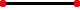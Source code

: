 settings.tex="pdflatex";

texpreamble("\usepackage{amsmath}
\usepackage{amsthm,amssymb}
\usepackage{mathpazo}
\usepackage[svgnames]{xcolor}
");
import graph;

size(40);

pair A=dir(180);
pair B=-A;
pair C=(0,sqrt(3));

dot((0,-0.1),white);
draw(A--B,linewidth(1.2));
dot(A,red);
dot(B,red);


